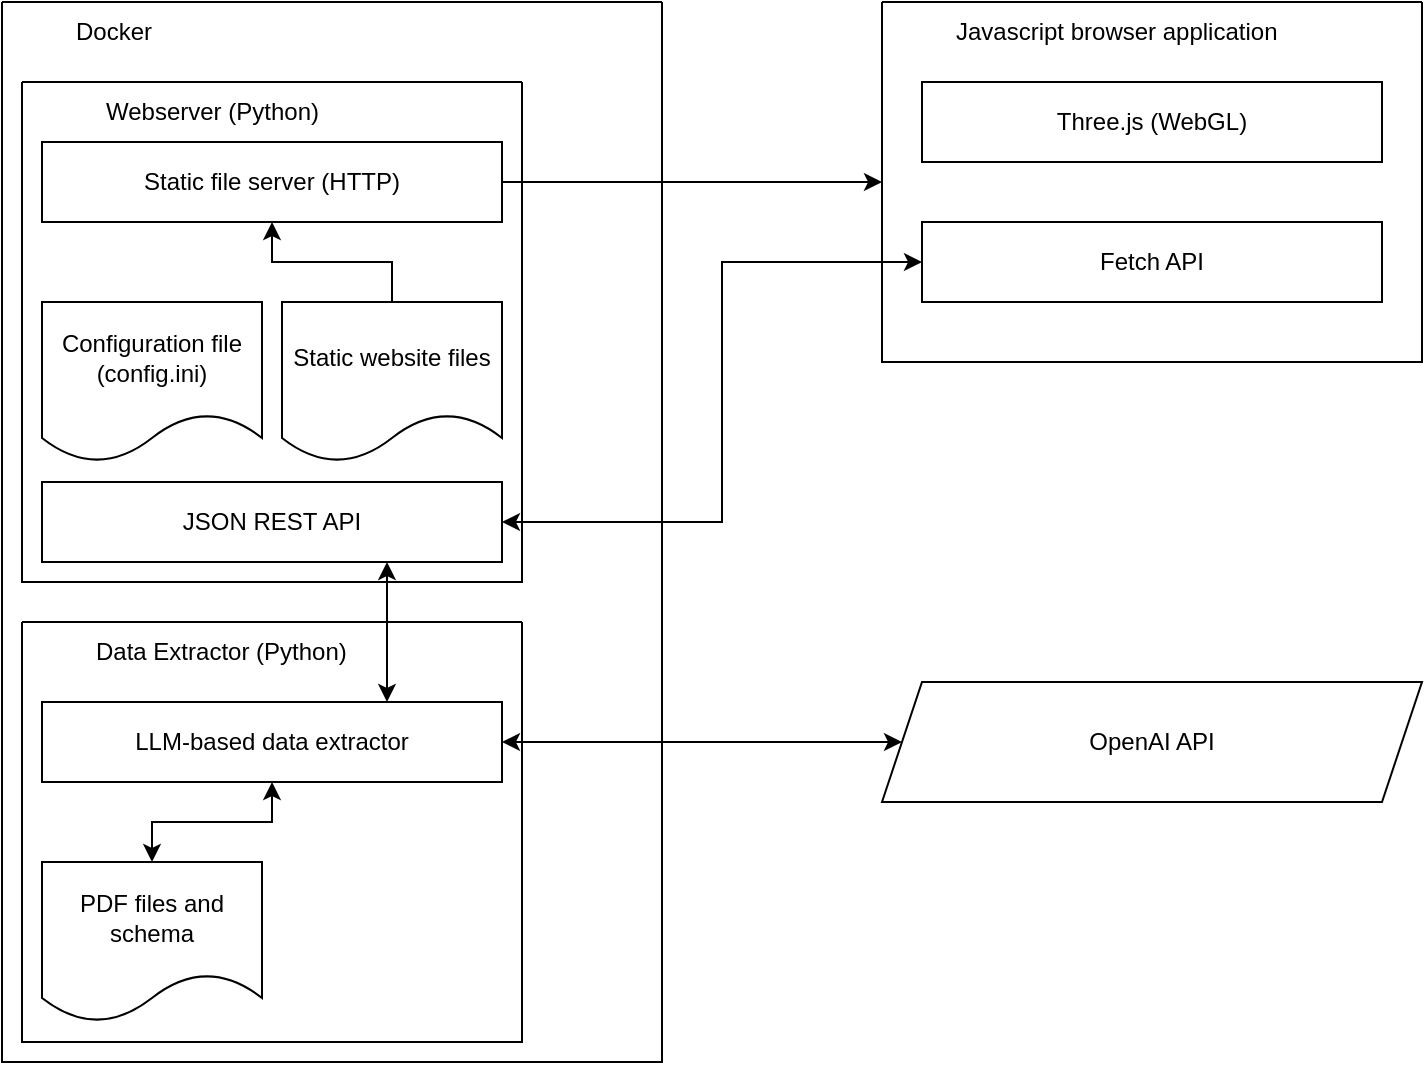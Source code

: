 <mxfile version="24.2.3" type="device">
  <diagram name="Page-1" id="kIL4RDuWdj9RxP5gV15j">
    <mxGraphModel dx="1500" dy="719" grid="1" gridSize="10" guides="1" tooltips="1" connect="1" arrows="1" fold="1" page="1" pageScale="1" pageWidth="850" pageHeight="1100" math="0" shadow="0">
      <root>
        <mxCell id="0" />
        <mxCell id="1" parent="0" />
        <mxCell id="nMa8dbpcciZCXDAcvLkY-8" value="" style="swimlane;startSize=0;" parent="1" vertex="1">
          <mxGeometry x="40" y="40" width="330" height="530" as="geometry" />
        </mxCell>
        <mxCell id="nMa8dbpcciZCXDAcvLkY-6" value="Docker" style="text;html=1;align=left;verticalAlign=middle;resizable=0;points=[];autosize=1;strokeColor=none;fillColor=none;" parent="nMa8dbpcciZCXDAcvLkY-8" vertex="1">
          <mxGeometry x="35" width="60" height="30" as="geometry" />
        </mxCell>
        <mxCell id="BMZF61bwJ_NNTGJ9RLat-9" value="" style="swimlane;startSize=0;" parent="nMa8dbpcciZCXDAcvLkY-8" vertex="1">
          <mxGeometry x="10" y="40" width="250" height="250" as="geometry" />
        </mxCell>
        <mxCell id="BMZF61bwJ_NNTGJ9RLat-15" value="Webserver (Python)" style="text;html=1;align=left;verticalAlign=middle;resizable=0;points=[];autosize=1;strokeColor=none;fillColor=none;" parent="BMZF61bwJ_NNTGJ9RLat-9" vertex="1">
          <mxGeometry x="40" width="130" height="30" as="geometry" />
        </mxCell>
        <mxCell id="nMa8dbpcciZCXDAcvLkY-21" value="Static website files" style="shape=document;whiteSpace=wrap;html=1;boundedLbl=1;" parent="BMZF61bwJ_NNTGJ9RLat-9" vertex="1">
          <mxGeometry x="130" y="110" width="110" height="80" as="geometry" />
        </mxCell>
        <mxCell id="nMa8dbpcciZCXDAcvLkY-19" value="&lt;div&gt;Configuration file&lt;/div&gt;&lt;div&gt;(config.ini)&lt;br&gt;&lt;/div&gt;" style="shape=document;whiteSpace=wrap;html=1;boundedLbl=1;" parent="BMZF61bwJ_NNTGJ9RLat-9" vertex="1">
          <mxGeometry x="10" y="110" width="110" height="80" as="geometry" />
        </mxCell>
        <mxCell id="nMa8dbpcciZCXDAcvLkY-2" value="Static file server (HTTP)" style="rounded=0;whiteSpace=wrap;html=1;" parent="BMZF61bwJ_NNTGJ9RLat-9" vertex="1">
          <mxGeometry x="10" y="30" width="230" height="40" as="geometry" />
        </mxCell>
        <mxCell id="nMa8dbpcciZCXDAcvLkY-25" style="edgeStyle=orthogonalEdgeStyle;rounded=0;orthogonalLoop=1;jettySize=auto;html=1;exitX=0.5;exitY=0;exitDx=0;exitDy=0;entryX=0.5;entryY=1;entryDx=0;entryDy=0;" parent="BMZF61bwJ_NNTGJ9RLat-9" source="nMa8dbpcciZCXDAcvLkY-21" target="nMa8dbpcciZCXDAcvLkY-2" edge="1">
          <mxGeometry relative="1" as="geometry">
            <Array as="points">
              <mxPoint x="185" y="90" />
              <mxPoint x="125" y="90" />
            </Array>
          </mxGeometry>
        </mxCell>
        <mxCell id="Agu-9jhj7PDrdSEnzjV2-3" value="JSON REST API" style="rounded=0;whiteSpace=wrap;html=1;" vertex="1" parent="BMZF61bwJ_NNTGJ9RLat-9">
          <mxGeometry x="10" y="200" width="230" height="40" as="geometry" />
        </mxCell>
        <mxCell id="nMa8dbpcciZCXDAcvLkY-12" value="" style="swimlane;startSize=0;" parent="1" vertex="1">
          <mxGeometry x="480" y="40" width="270" height="180" as="geometry" />
        </mxCell>
        <mxCell id="nMa8dbpcciZCXDAcvLkY-13" value="Javascript browser application" style="text;html=1;align=left;verticalAlign=middle;resizable=0;points=[];autosize=1;strokeColor=none;fillColor=none;" parent="nMa8dbpcciZCXDAcvLkY-12" vertex="1">
          <mxGeometry x="35" width="180" height="30" as="geometry" />
        </mxCell>
        <mxCell id="nMa8dbpcciZCXDAcvLkY-14" value="Three.js (WebGL)" style="rounded=0;whiteSpace=wrap;html=1;" parent="nMa8dbpcciZCXDAcvLkY-12" vertex="1">
          <mxGeometry x="20" y="40" width="230" height="40" as="geometry" />
        </mxCell>
        <mxCell id="Agu-9jhj7PDrdSEnzjV2-10" value="Fetch API" style="rounded=0;whiteSpace=wrap;html=1;" vertex="1" parent="nMa8dbpcciZCXDAcvLkY-12">
          <mxGeometry x="20" y="110" width="230" height="40" as="geometry" />
        </mxCell>
        <mxCell id="nMa8dbpcciZCXDAcvLkY-27" value="OpenAI API" style="shape=parallelogram;perimeter=parallelogramPerimeter;whiteSpace=wrap;html=1;fixedSize=1;" parent="1" vertex="1">
          <mxGeometry x="480" y="380" width="270" height="60" as="geometry" />
        </mxCell>
        <mxCell id="Agu-9jhj7PDrdSEnzjV2-2" value="" style="endArrow=classic;startArrow=classic;html=1;rounded=0;exitX=0.75;exitY=0;exitDx=0;exitDy=0;entryX=0.75;entryY=1;entryDx=0;entryDy=0;" edge="1" parent="1" source="BMZF61bwJ_NNTGJ9RLat-8" target="Agu-9jhj7PDrdSEnzjV2-3">
          <mxGeometry width="50" height="50" relative="1" as="geometry">
            <mxPoint x="360" y="360" as="sourcePoint" />
            <mxPoint x="410" y="260" as="targetPoint" />
          </mxGeometry>
        </mxCell>
        <mxCell id="BMZF61bwJ_NNTGJ9RLat-1" value="" style="swimlane;startSize=0;" parent="1" vertex="1">
          <mxGeometry x="50" y="350" width="250" height="210" as="geometry" />
        </mxCell>
        <mxCell id="BMZF61bwJ_NNTGJ9RLat-2" value="Data Extractor (Python)" style="text;html=1;align=left;verticalAlign=middle;resizable=0;points=[];autosize=1;strokeColor=none;fillColor=none;" parent="BMZF61bwJ_NNTGJ9RLat-1" vertex="1">
          <mxGeometry x="35" width="150" height="30" as="geometry" />
        </mxCell>
        <mxCell id="BMZF61bwJ_NNTGJ9RLat-8" value="LLM-based data extractor" style="rounded=0;whiteSpace=wrap;html=1;" parent="BMZF61bwJ_NNTGJ9RLat-1" vertex="1">
          <mxGeometry x="10" y="40" width="230" height="40" as="geometry" />
        </mxCell>
        <mxCell id="Agu-9jhj7PDrdSEnzjV2-4" value="PDF files and schema" style="shape=document;whiteSpace=wrap;html=1;boundedLbl=1;" vertex="1" parent="BMZF61bwJ_NNTGJ9RLat-1">
          <mxGeometry x="10" y="120" width="110" height="80" as="geometry" />
        </mxCell>
        <mxCell id="Agu-9jhj7PDrdSEnzjV2-5" value="" style="endArrow=classic;startArrow=classic;html=1;rounded=0;exitX=0.5;exitY=0;exitDx=0;exitDy=0;entryX=0.5;entryY=1;entryDx=0;entryDy=0;" edge="1" parent="BMZF61bwJ_NNTGJ9RLat-1" source="Agu-9jhj7PDrdSEnzjV2-4" target="BMZF61bwJ_NNTGJ9RLat-8">
          <mxGeometry width="50" height="50" relative="1" as="geometry">
            <mxPoint x="170" y="50" as="sourcePoint" />
            <mxPoint x="220" as="targetPoint" />
            <Array as="points">
              <mxPoint x="65" y="100" />
              <mxPoint x="125" y="100" />
            </Array>
          </mxGeometry>
        </mxCell>
        <mxCell id="Agu-9jhj7PDrdSEnzjV2-6" style="edgeStyle=orthogonalEdgeStyle;rounded=0;orthogonalLoop=1;jettySize=auto;html=1;exitX=0.5;exitY=1;exitDx=0;exitDy=0;" edge="1" parent="1" source="nMa8dbpcciZCXDAcvLkY-12" target="nMa8dbpcciZCXDAcvLkY-12">
          <mxGeometry relative="1" as="geometry" />
        </mxCell>
        <mxCell id="Agu-9jhj7PDrdSEnzjV2-7" value="" style="endArrow=classic;html=1;rounded=0;exitX=1;exitY=0.5;exitDx=0;exitDy=0;entryX=0;entryY=0.5;entryDx=0;entryDy=0;" edge="1" parent="1" source="nMa8dbpcciZCXDAcvLkY-2" target="nMa8dbpcciZCXDAcvLkY-12">
          <mxGeometry width="50" height="50" relative="1" as="geometry">
            <mxPoint x="420" y="280" as="sourcePoint" />
            <mxPoint x="470" y="230" as="targetPoint" />
          </mxGeometry>
        </mxCell>
        <mxCell id="Agu-9jhj7PDrdSEnzjV2-8" value="" style="endArrow=classic;startArrow=classic;html=1;rounded=0;exitX=1;exitY=0.5;exitDx=0;exitDy=0;entryX=0;entryY=0.5;entryDx=0;entryDy=0;" edge="1" parent="1" source="Agu-9jhj7PDrdSEnzjV2-3" target="Agu-9jhj7PDrdSEnzjV2-10">
          <mxGeometry width="50" height="50" relative="1" as="geometry">
            <mxPoint x="420" y="280" as="sourcePoint" />
            <mxPoint x="470" y="230" as="targetPoint" />
            <Array as="points">
              <mxPoint x="400" y="300" />
              <mxPoint x="400" y="170" />
            </Array>
          </mxGeometry>
        </mxCell>
        <mxCell id="Agu-9jhj7PDrdSEnzjV2-9" value="" style="endArrow=classic;startArrow=classic;html=1;rounded=0;exitX=1;exitY=0.5;exitDx=0;exitDy=0;entryX=0;entryY=0.5;entryDx=0;entryDy=0;" edge="1" parent="1" source="BMZF61bwJ_NNTGJ9RLat-8" target="nMa8dbpcciZCXDAcvLkY-27">
          <mxGeometry width="50" height="50" relative="1" as="geometry">
            <mxPoint x="420" y="320" as="sourcePoint" />
            <mxPoint x="470" y="270" as="targetPoint" />
          </mxGeometry>
        </mxCell>
      </root>
    </mxGraphModel>
  </diagram>
</mxfile>
